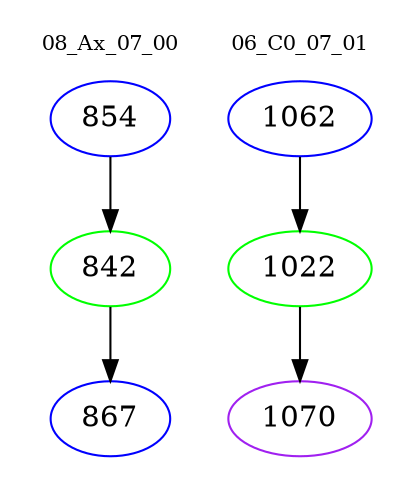 digraph{
subgraph cluster_0 {
color = white
label = "08_Ax_07_00";
fontsize=10;
T0_854 [label="854", color="blue"]
T0_854 -> T0_842 [color="black"]
T0_842 [label="842", color="green"]
T0_842 -> T0_867 [color="black"]
T0_867 [label="867", color="blue"]
}
subgraph cluster_1 {
color = white
label = "06_C0_07_01";
fontsize=10;
T1_1062 [label="1062", color="blue"]
T1_1062 -> T1_1022 [color="black"]
T1_1022 [label="1022", color="green"]
T1_1022 -> T1_1070 [color="black"]
T1_1070 [label="1070", color="purple"]
}
}
